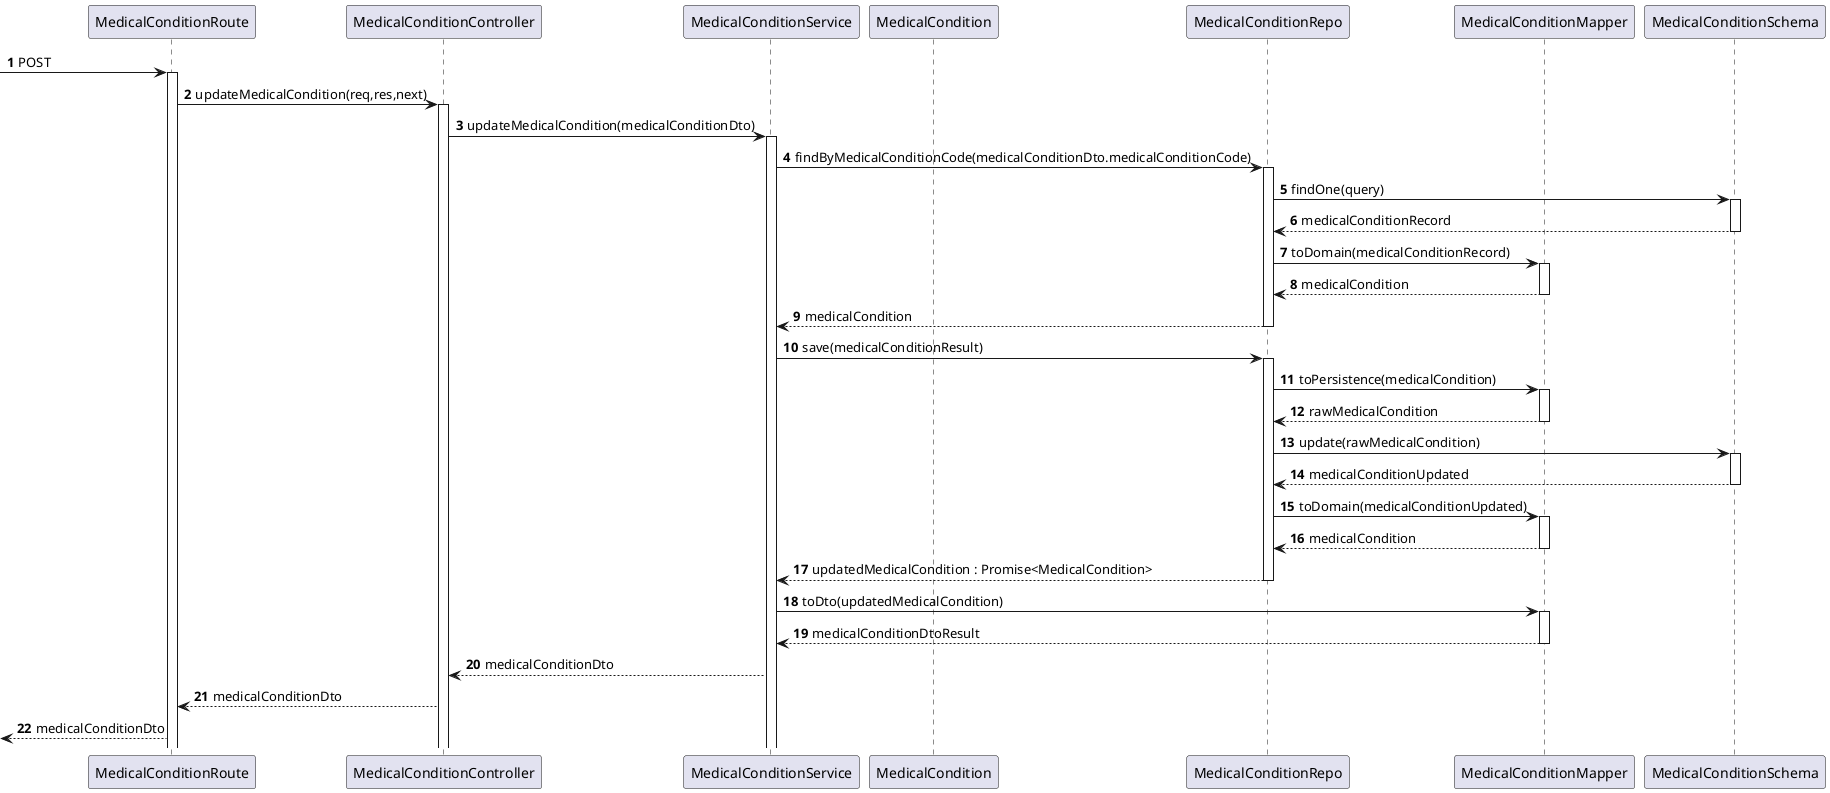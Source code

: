 @startuml
'https://plantuml.com/sequence-diagram

autonumber

participant "MedicalConditionRoute" as mcr

participant "MedicalConditionController" as mcc

participant "MedicalConditionService" as mcs

participant "MedicalCondition" as mc

participant "MedicalConditionRepo" as mcrepo

participant "MedicalConditionMapper" as mcm

participant "MedicalConditionSchema" as mcschema


-> mcr : POST

activate mcr

mcr -> mcc : updateMedicalCondition(req,res,next)

activate mcc

mcc -> mcs : updateMedicalCondition(medicalConditionDto)

activate mcs

mcs -> mcrepo : findByMedicalConditionCode(medicalConditionDto.medicalConditionCode)

activate mcrepo

mcrepo -> mcschema : findOne(query)

activate mcschema

mcschema --> mcrepo : medicalConditionRecord

deactivate mcschema

mcrepo -> mcm : toDomain(medicalConditionRecord)

activate mcm 

mcm --> mcrepo : medicalCondition

deactivate mcm

mcrepo --> mcs : medicalCondition

deactivate mcrepo

mcs -> mcrepo : save(medicalConditionResult)

activate mcrepo

mcrepo -> mcm : toPersistence(medicalCondition)

activate mcm

mcm --> mcrepo : rawMedicalCondition

deactivate mcm

mcrepo -> mcschema : update(rawMedicalCondition)

activate mcschema

mcschema --> mcrepo : medicalConditionUpdated

deactivate mcschema

mcrepo -> mcm : toDomain(medicalConditionUpdated)

activate mcm

mcm --> mcrepo : medicalCondition

deactivate mcm

mcrepo --> mcs : updatedMedicalCondition : Promise<MedicalCondition>

deactivate mcrepo

mcs -> mcm : toDto(updatedMedicalCondition)

activate mcm

mcm --> mcs : medicalConditionDtoResult

deactivate mcm

mcs --> mcc : medicalConditionDto

mcc --> mcr : medicalConditionDto

<-- mcr : medicalConditionDto
@enduml